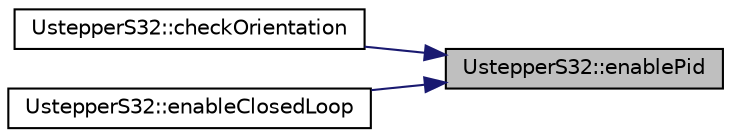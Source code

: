digraph "UstepperS32::enablePid"
{
 // LATEX_PDF_SIZE
  edge [fontname="Helvetica",fontsize="10",labelfontname="Helvetica",labelfontsize="10"];
  node [fontname="Helvetica",fontsize="10",shape=record];
  rankdir="RL";
  Node1 [label="UstepperS32::enablePid",height=0.2,width=0.4,color="black", fillcolor="grey75", style="filled", fontcolor="black",tooltip="This method reenables the PID after being disabled."];
  Node1 -> Node2 [dir="back",color="midnightblue",fontsize="10",style="solid",fontname="Helvetica"];
  Node2 [label="UstepperS32::checkOrientation",height=0.2,width=0.4,color="black", fillcolor="white", style="filled",URL="$classUstepperS32.html#a8c33940faaf4f7ce0389a7fa450ff9af",tooltip="This method is used to check the orientation of the motor connector."];
  Node1 -> Node3 [dir="back",color="midnightblue",fontsize="10",style="solid",fontname="Helvetica"];
  Node3 [label="UstepperS32::enableClosedLoop",height=0.2,width=0.4,color="black", fillcolor="white", style="filled",URL="$classUstepperS32.html#a1ba206c837d1648133780a6a8cb107aa",tooltip="This method reenables the closed loop mode after being disabled."];
}
